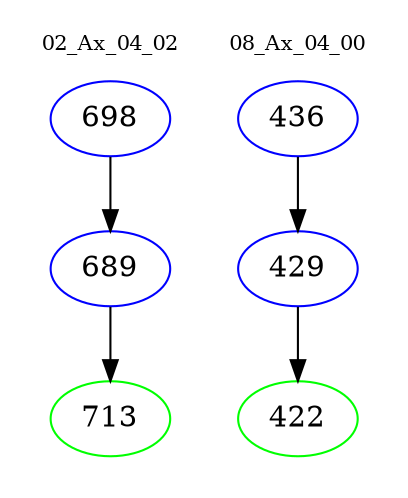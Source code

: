digraph{
subgraph cluster_0 {
color = white
label = "02_Ax_04_02";
fontsize=10;
T0_698 [label="698", color="blue"]
T0_698 -> T0_689 [color="black"]
T0_689 [label="689", color="blue"]
T0_689 -> T0_713 [color="black"]
T0_713 [label="713", color="green"]
}
subgraph cluster_1 {
color = white
label = "08_Ax_04_00";
fontsize=10;
T1_436 [label="436", color="blue"]
T1_436 -> T1_429 [color="black"]
T1_429 [label="429", color="blue"]
T1_429 -> T1_422 [color="black"]
T1_422 [label="422", color="green"]
}
}
